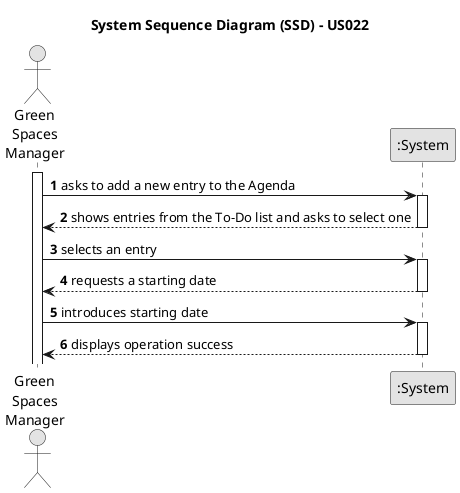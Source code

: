 @startuml
skinparam monochrome true
skinparam packageStyle rectangle
skinparam shadowing false

title System Sequence Diagram (SSD) - US022

autonumber

actor "Green\nSpaces\nManager" as GSM
participant ":System" as System

activate GSM

    GSM -> System : asks to add a new entry to the Agenda
    activate System

        System --> GSM : shows entries from the To-Do list and asks to select one
    deactivate System

    GSM -> System : selects an entry
    activate System

        System --> GSM : requests a starting date
    deactivate System

    GSM -> System : introduces starting date
    activate System

        System --> GSM : displays operation success
    deactivate System

@enduml